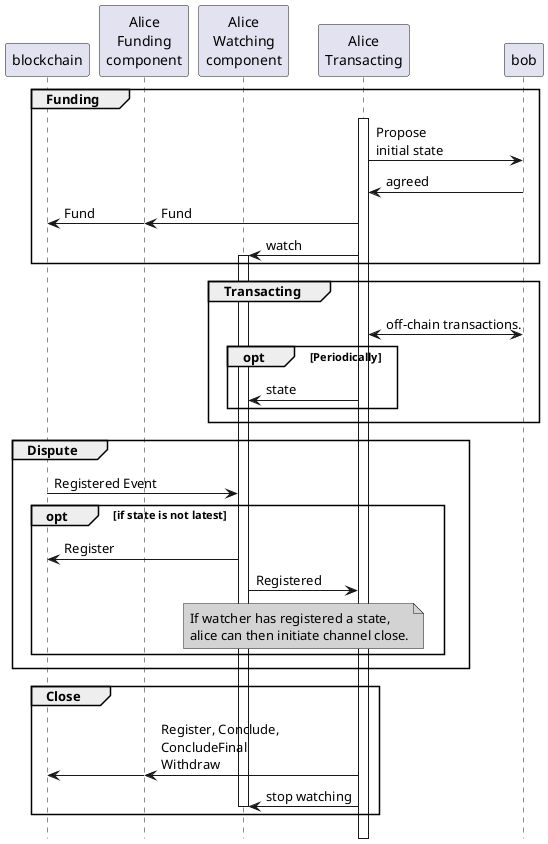 @startuml iot_adoption
!pragma teoz true
hide footbox

participant blockchain
participant "Alice\nFunding\ncomponent" as alice_funder
participant "Alice\nWatching\ncomponent" as alice_watcher
participant "Alice\nTransacting" as alice_transacting
participant bob

group Funding

activate alice_transacting
alice_transacting -> bob: Propose\ninitial state
alice_transacting <- bob: agreed

alice_transacting -> alice_funder: Fund
& alice_funder -> blockchain: Fund

alice_transacting -> alice_watcher: watch
activate alice_watcher

end

group Transacting 

alice_transacting <-> bob: off-chain transactions.

opt Periodically
alice_transacting -> alice_watcher: state
end

end

group Dispute

blockchain -> alice_watcher: Registered Event

opt if state is not latest
alice_watcher -> blockchain: Register
alice_watcher -> alice_transacting: Registered
note over alice_transacting, alice_watcher #LightGray
If watcher has registered a state,
alice can then initiate channel close.
endnote
end

end


group Close 

alice_transacting -> alice_funder : Register, Conclude,\nConcludeFinal\nWithdraw
& alice_funder -> blockchain: 

alice_transacting -> alice_watcher: stop watching
deactivate alice_watcher

end

' within the remote register and remote settlers, any subscription can
' be made as there is access to actual adjudicator.

' only to make explicit subscriptions (as in case of watcher, an explicit)
' subscription method needs to be invoked.

' So solution would be to split Adjdicator into
' Registerer, Withdrawer, Progressor and AdjEventSubscriber interfaces.
' Settling component will use the Registerer & Withdrawer.
' Watching component will use the Registerer (that uses different wallet) and AdjEventSubscriber.
' Progressor is not needed for payment applications.

' In this case, it would be sufficient to do the above refactor,
' separate out the watching component and then do RPC implementations for
' Funder, Registerer and Withdrawer interfaces.
' That would simply make it work !!!!
' In the aspect of implementation, the same adjudicator can be passed,
' As it already implements these interfaces.
' Also, these points can be treated as places where the component interacts with the
' blockchain.


@enduml

